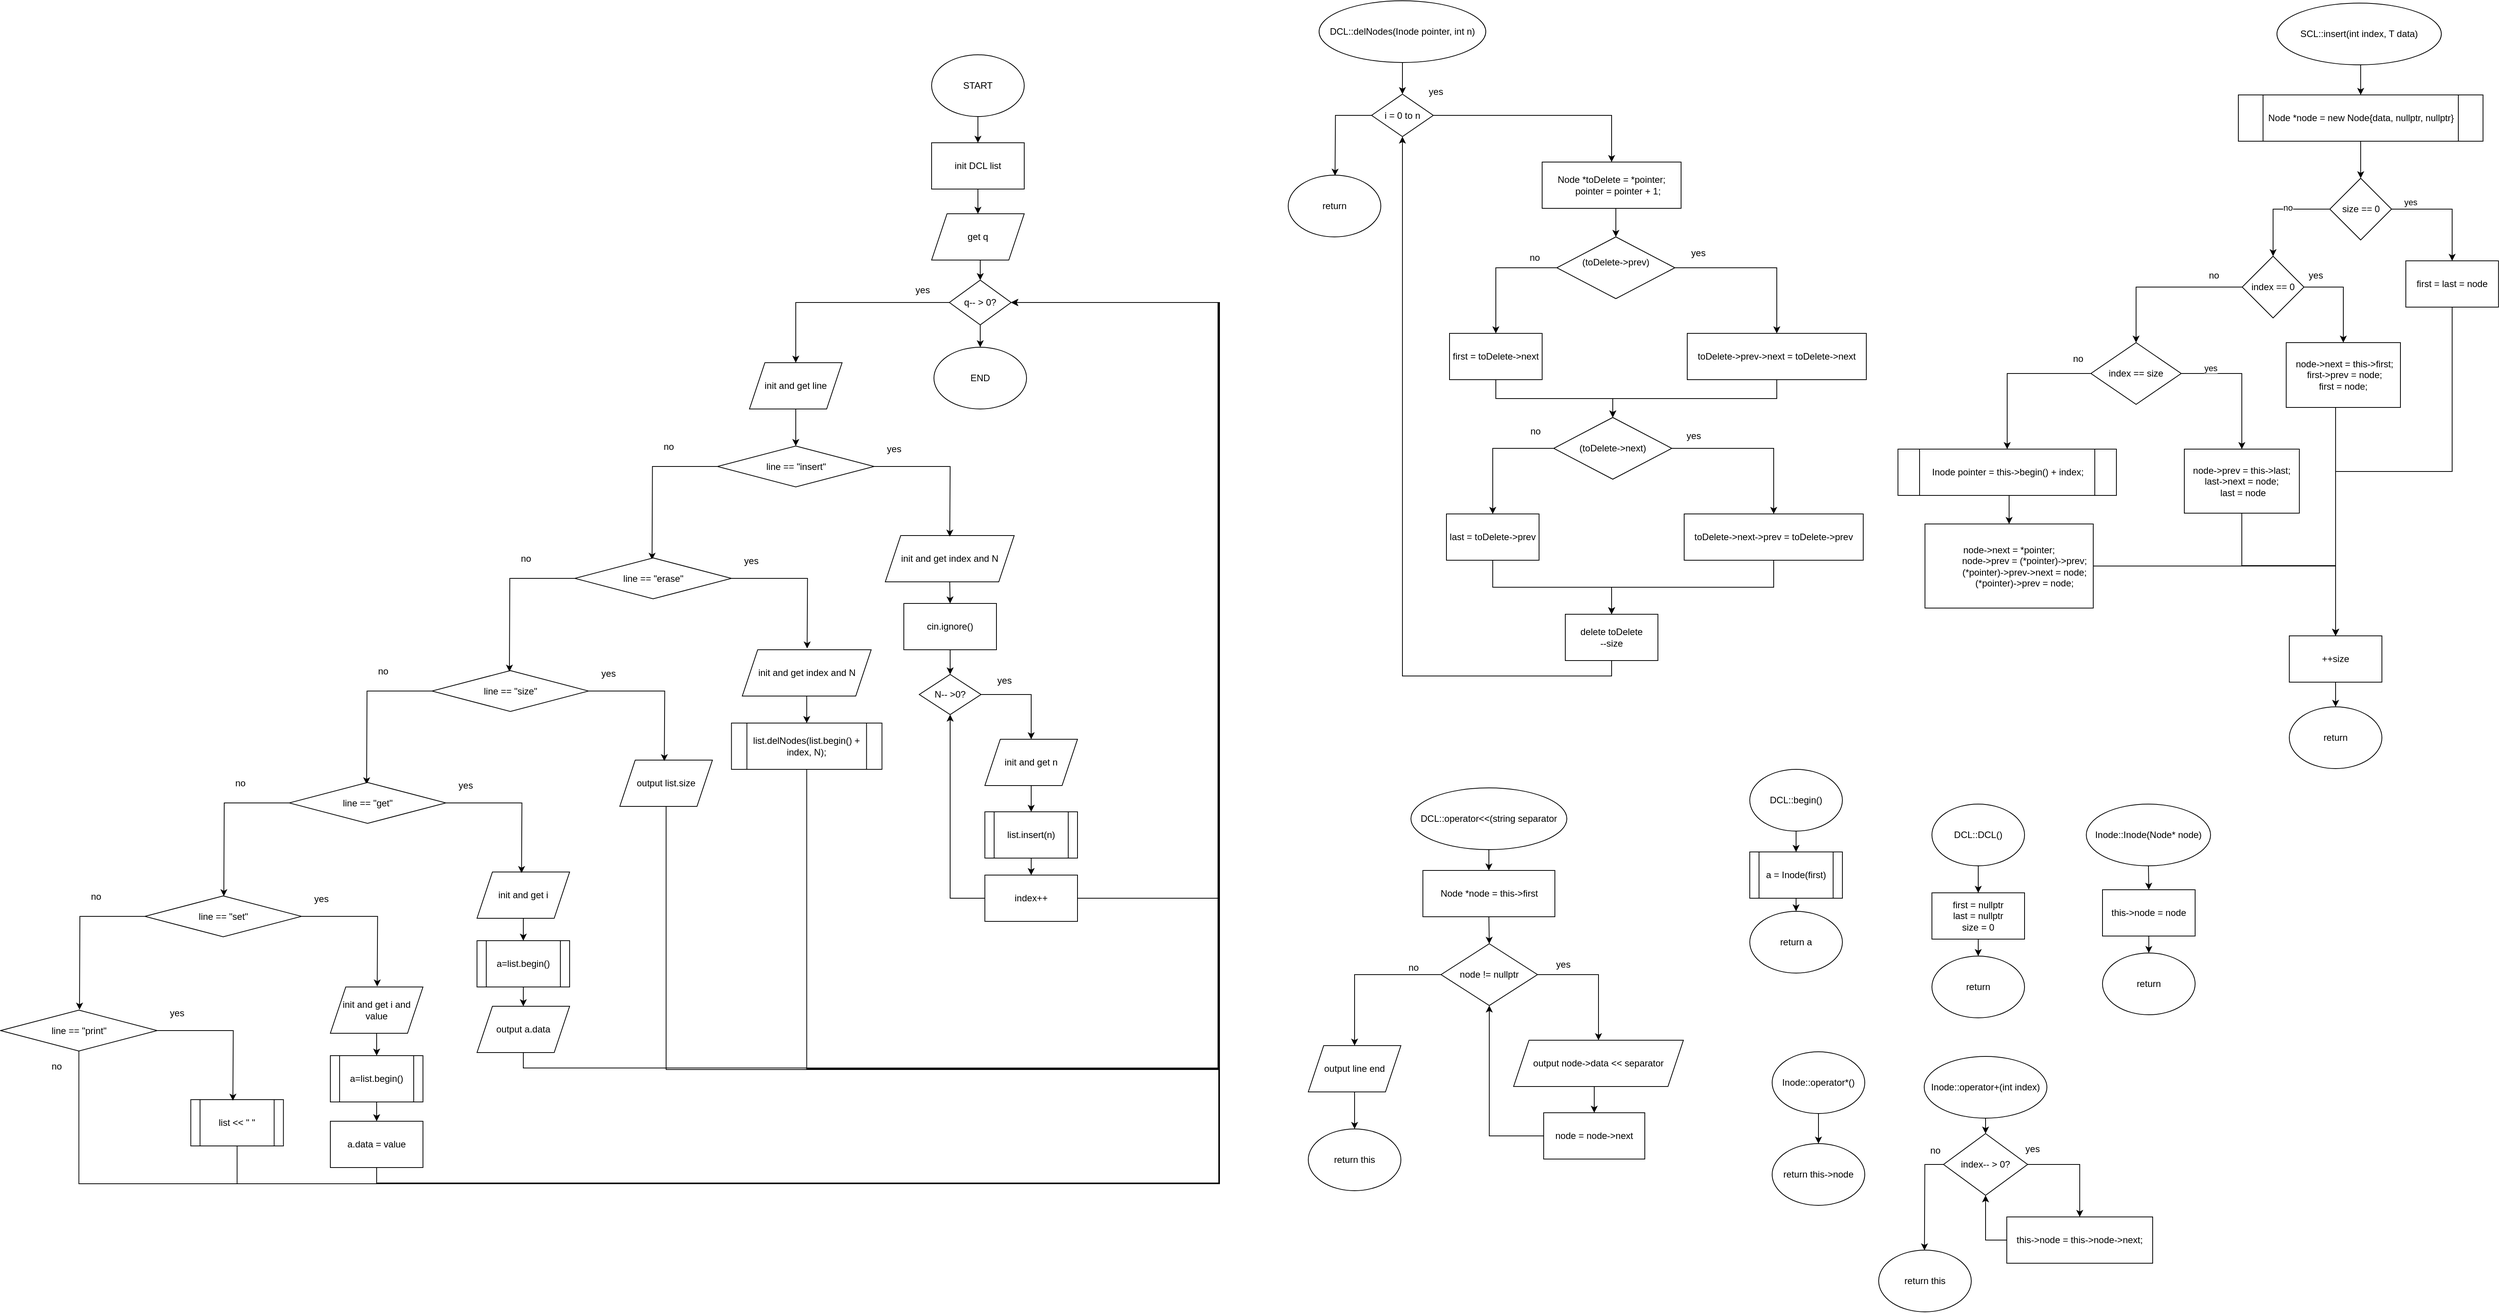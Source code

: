 <mxfile version="24.8.4">
  <diagram name="Сторінка-1" id="OFb5LJ95MV4oqH9fy76H">
    <mxGraphModel dx="5263" dy="2537" grid="0" gridSize="10" guides="1" tooltips="1" connect="1" arrows="1" fold="1" page="0" pageScale="1" pageWidth="827" pageHeight="1169" math="0" shadow="0">
      <root>
        <mxCell id="0" />
        <mxCell id="1" parent="0" />
        <mxCell id="EwB9a3tiwE-nJWPInOgN-85" style="edgeStyle=orthogonalEdgeStyle;rounded=0;orthogonalLoop=1;jettySize=auto;html=1;exitX=0.5;exitY=1;exitDx=0;exitDy=0;entryX=0.5;entryY=0;entryDx=0;entryDy=0;" edge="1" parent="1" source="EwB9a3tiwE-nJWPInOgN-1" target="EwB9a3tiwE-nJWPInOgN-3">
          <mxGeometry relative="1" as="geometry" />
        </mxCell>
        <mxCell id="EwB9a3tiwE-nJWPInOgN-1" value="START" style="ellipse;whiteSpace=wrap;html=1;" vertex="1" parent="1">
          <mxGeometry x="521" y="73" width="120" height="80" as="geometry" />
        </mxCell>
        <mxCell id="EwB9a3tiwE-nJWPInOgN-84" style="edgeStyle=orthogonalEdgeStyle;rounded=0;orthogonalLoop=1;jettySize=auto;html=1;exitX=0.5;exitY=1;exitDx=0;exitDy=0;entryX=0.5;entryY=0;entryDx=0;entryDy=0;" edge="1" parent="1" source="EwB9a3tiwE-nJWPInOgN-3" target="EwB9a3tiwE-nJWPInOgN-4">
          <mxGeometry relative="1" as="geometry" />
        </mxCell>
        <mxCell id="EwB9a3tiwE-nJWPInOgN-3" value="init DCL list" style="rounded=0;whiteSpace=wrap;html=1;" vertex="1" parent="1">
          <mxGeometry x="521" y="187" width="120" height="60" as="geometry" />
        </mxCell>
        <mxCell id="EwB9a3tiwE-nJWPInOgN-81" style="edgeStyle=orthogonalEdgeStyle;rounded=0;orthogonalLoop=1;jettySize=auto;html=1;exitX=0.5;exitY=1;exitDx=0;exitDy=0;entryX=0.5;entryY=0;entryDx=0;entryDy=0;" edge="1" parent="1" source="EwB9a3tiwE-nJWPInOgN-4" target="EwB9a3tiwE-nJWPInOgN-5">
          <mxGeometry relative="1" as="geometry" />
        </mxCell>
        <mxCell id="EwB9a3tiwE-nJWPInOgN-4" value="get q" style="shape=parallelogram;perimeter=parallelogramPerimeter;whiteSpace=wrap;html=1;fixedSize=1;" vertex="1" parent="1">
          <mxGeometry x="521" y="279" width="120" height="60" as="geometry" />
        </mxCell>
        <mxCell id="EwB9a3tiwE-nJWPInOgN-41" style="edgeStyle=orthogonalEdgeStyle;rounded=0;orthogonalLoop=1;jettySize=auto;html=1;exitX=0;exitY=0.5;exitDx=0;exitDy=0;entryX=0.5;entryY=0;entryDx=0;entryDy=0;" edge="1" parent="1" source="EwB9a3tiwE-nJWPInOgN-5" target="EwB9a3tiwE-nJWPInOgN-40">
          <mxGeometry relative="1" as="geometry" />
        </mxCell>
        <mxCell id="EwB9a3tiwE-nJWPInOgN-83" style="edgeStyle=orthogonalEdgeStyle;rounded=0;orthogonalLoop=1;jettySize=auto;html=1;exitX=0.5;exitY=1;exitDx=0;exitDy=0;entryX=0.5;entryY=0;entryDx=0;entryDy=0;" edge="1" parent="1" source="EwB9a3tiwE-nJWPInOgN-5" target="EwB9a3tiwE-nJWPInOgN-82">
          <mxGeometry relative="1" as="geometry" />
        </mxCell>
        <mxCell id="EwB9a3tiwE-nJWPInOgN-5" value="q-- &amp;gt; 0?" style="rhombus;whiteSpace=wrap;html=1;" vertex="1" parent="1">
          <mxGeometry x="544" y="365" width="80" height="58" as="geometry" />
        </mxCell>
        <mxCell id="EwB9a3tiwE-nJWPInOgN-34" style="edgeStyle=orthogonalEdgeStyle;rounded=0;orthogonalLoop=1;jettySize=auto;html=1;exitX=0.5;exitY=1;exitDx=0;exitDy=0;entryX=0.5;entryY=0;entryDx=0;entryDy=0;" edge="1" parent="1" source="EwB9a3tiwE-nJWPInOgN-8" target="EwB9a3tiwE-nJWPInOgN-9">
          <mxGeometry relative="1" as="geometry" />
        </mxCell>
        <mxCell id="EwB9a3tiwE-nJWPInOgN-8" value="init and get index and N" style="shape=parallelogram;perimeter=parallelogramPerimeter;whiteSpace=wrap;html=1;fixedSize=1;" vertex="1" parent="1">
          <mxGeometry x="461" y="696" width="167" height="60" as="geometry" />
        </mxCell>
        <mxCell id="EwB9a3tiwE-nJWPInOgN-35" style="edgeStyle=orthogonalEdgeStyle;rounded=0;orthogonalLoop=1;jettySize=auto;html=1;exitX=0.5;exitY=1;exitDx=0;exitDy=0;entryX=0.5;entryY=0;entryDx=0;entryDy=0;" edge="1" parent="1" source="EwB9a3tiwE-nJWPInOgN-9" target="EwB9a3tiwE-nJWPInOgN-10">
          <mxGeometry relative="1" as="geometry" />
        </mxCell>
        <mxCell id="EwB9a3tiwE-nJWPInOgN-9" value="cin.ignore()" style="rounded=0;whiteSpace=wrap;html=1;" vertex="1" parent="1">
          <mxGeometry x="485" y="784" width="120" height="60" as="geometry" />
        </mxCell>
        <mxCell id="EwB9a3tiwE-nJWPInOgN-36" style="edgeStyle=orthogonalEdgeStyle;rounded=0;orthogonalLoop=1;jettySize=auto;html=1;exitX=1;exitY=0.5;exitDx=0;exitDy=0;entryX=0.5;entryY=0;entryDx=0;entryDy=0;" edge="1" parent="1" source="EwB9a3tiwE-nJWPInOgN-10" target="EwB9a3tiwE-nJWPInOgN-11">
          <mxGeometry relative="1" as="geometry" />
        </mxCell>
        <mxCell id="EwB9a3tiwE-nJWPInOgN-10" value="N-- &amp;gt;0?" style="rhombus;whiteSpace=wrap;html=1;" vertex="1" parent="1">
          <mxGeometry x="505" y="876" width="80" height="52" as="geometry" />
        </mxCell>
        <mxCell id="EwB9a3tiwE-nJWPInOgN-32" style="edgeStyle=orthogonalEdgeStyle;rounded=0;orthogonalLoop=1;jettySize=auto;html=1;exitX=0.5;exitY=1;exitDx=0;exitDy=0;entryX=0.5;entryY=0;entryDx=0;entryDy=0;" edge="1" parent="1" source="EwB9a3tiwE-nJWPInOgN-11" target="EwB9a3tiwE-nJWPInOgN-12">
          <mxGeometry relative="1" as="geometry" />
        </mxCell>
        <mxCell id="EwB9a3tiwE-nJWPInOgN-11" value="init and get n" style="shape=parallelogram;perimeter=parallelogramPerimeter;whiteSpace=wrap;html=1;fixedSize=1;" vertex="1" parent="1">
          <mxGeometry x="590" y="960" width="120" height="60" as="geometry" />
        </mxCell>
        <mxCell id="EwB9a3tiwE-nJWPInOgN-31" style="edgeStyle=orthogonalEdgeStyle;rounded=0;orthogonalLoop=1;jettySize=auto;html=1;exitX=0.5;exitY=1;exitDx=0;exitDy=0;entryX=0.5;entryY=0;entryDx=0;entryDy=0;" edge="1" parent="1" source="EwB9a3tiwE-nJWPInOgN-12" target="EwB9a3tiwE-nJWPInOgN-13">
          <mxGeometry relative="1" as="geometry" />
        </mxCell>
        <mxCell id="EwB9a3tiwE-nJWPInOgN-12" value="list.insert(n)" style="shape=process;whiteSpace=wrap;html=1;backgroundOutline=1;" vertex="1" parent="1">
          <mxGeometry x="590" y="1054" width="120" height="60" as="geometry" />
        </mxCell>
        <mxCell id="EwB9a3tiwE-nJWPInOgN-38" style="edgeStyle=orthogonalEdgeStyle;rounded=0;orthogonalLoop=1;jettySize=auto;html=1;exitX=0;exitY=0.5;exitDx=0;exitDy=0;entryX=0.5;entryY=1;entryDx=0;entryDy=0;" edge="1" parent="1" source="EwB9a3tiwE-nJWPInOgN-13" target="EwB9a3tiwE-nJWPInOgN-10">
          <mxGeometry relative="1" as="geometry" />
        </mxCell>
        <mxCell id="EwB9a3tiwE-nJWPInOgN-74" style="edgeStyle=orthogonalEdgeStyle;rounded=0;orthogonalLoop=1;jettySize=auto;html=1;exitX=1;exitY=0.5;exitDx=0;exitDy=0;entryX=1;entryY=0.5;entryDx=0;entryDy=0;" edge="1" parent="1" source="EwB9a3tiwE-nJWPInOgN-13" target="EwB9a3tiwE-nJWPInOgN-5">
          <mxGeometry relative="1" as="geometry">
            <Array as="points">
              <mxPoint x="892" y="1166" />
              <mxPoint x="892" y="394" />
            </Array>
          </mxGeometry>
        </mxCell>
        <mxCell id="EwB9a3tiwE-nJWPInOgN-13" value="index++" style="rounded=0;whiteSpace=wrap;html=1;" vertex="1" parent="1">
          <mxGeometry x="590" y="1136" width="120" height="60" as="geometry" />
        </mxCell>
        <mxCell id="EwB9a3tiwE-nJWPInOgN-33" style="edgeStyle=orthogonalEdgeStyle;rounded=0;orthogonalLoop=1;jettySize=auto;html=1;exitX=0.5;exitY=1;exitDx=0;exitDy=0;entryX=0.5;entryY=0;entryDx=0;entryDy=0;" edge="1" parent="1" source="EwB9a3tiwE-nJWPInOgN-14" target="EwB9a3tiwE-nJWPInOgN-15">
          <mxGeometry relative="1" as="geometry" />
        </mxCell>
        <mxCell id="EwB9a3tiwE-nJWPInOgN-14" value="init and get index and N" style="shape=parallelogram;perimeter=parallelogramPerimeter;whiteSpace=wrap;html=1;fixedSize=1;" vertex="1" parent="1">
          <mxGeometry x="275.69" y="844" width="167" height="60" as="geometry" />
        </mxCell>
        <mxCell id="EwB9a3tiwE-nJWPInOgN-75" style="edgeStyle=orthogonalEdgeStyle;rounded=0;orthogonalLoop=1;jettySize=auto;html=1;exitX=0.5;exitY=1;exitDx=0;exitDy=0;entryX=1;entryY=0.5;entryDx=0;entryDy=0;" edge="1" parent="1" source="EwB9a3tiwE-nJWPInOgN-15" target="EwB9a3tiwE-nJWPInOgN-5">
          <mxGeometry relative="1" as="geometry">
            <Array as="points">
              <mxPoint x="359" y="1387" />
              <mxPoint x="892" y="1387" />
              <mxPoint x="892" y="394" />
            </Array>
          </mxGeometry>
        </mxCell>
        <mxCell id="EwB9a3tiwE-nJWPInOgN-15" value="list.delNodes(list.begin() + index, N);" style="shape=process;whiteSpace=wrap;html=1;backgroundOutline=1;" vertex="1" parent="1">
          <mxGeometry x="261.69" y="939" width="195" height="60" as="geometry" />
        </mxCell>
        <mxCell id="EwB9a3tiwE-nJWPInOgN-76" style="edgeStyle=orthogonalEdgeStyle;rounded=0;orthogonalLoop=1;jettySize=auto;html=1;exitX=0.5;exitY=1;exitDx=0;exitDy=0;entryX=1;entryY=0.5;entryDx=0;entryDy=0;" edge="1" parent="1" source="EwB9a3tiwE-nJWPInOgN-16" target="EwB9a3tiwE-nJWPInOgN-5">
          <mxGeometry relative="1" as="geometry">
            <Array as="points">
              <mxPoint x="177" y="1388" />
              <mxPoint x="893" y="1388" />
              <mxPoint x="893" y="394" />
            </Array>
          </mxGeometry>
        </mxCell>
        <mxCell id="EwB9a3tiwE-nJWPInOgN-16" value="output list.size" style="shape=parallelogram;perimeter=parallelogramPerimeter;whiteSpace=wrap;html=1;fixedSize=1;" vertex="1" parent="1">
          <mxGeometry x="117" y="987" width="120" height="60" as="geometry" />
        </mxCell>
        <mxCell id="EwB9a3tiwE-nJWPInOgN-29" style="edgeStyle=orthogonalEdgeStyle;rounded=0;orthogonalLoop=1;jettySize=auto;html=1;exitX=0.5;exitY=1;exitDx=0;exitDy=0;entryX=0.5;entryY=0;entryDx=0;entryDy=0;" edge="1" parent="1" source="EwB9a3tiwE-nJWPInOgN-19" target="EwB9a3tiwE-nJWPInOgN-21">
          <mxGeometry relative="1" as="geometry" />
        </mxCell>
        <mxCell id="EwB9a3tiwE-nJWPInOgN-19" value="init and get i" style="shape=parallelogram;perimeter=parallelogramPerimeter;whiteSpace=wrap;html=1;fixedSize=1;" vertex="1" parent="1">
          <mxGeometry x="-68" y="1132" width="120" height="60" as="geometry" />
        </mxCell>
        <mxCell id="EwB9a3tiwE-nJWPInOgN-30" style="edgeStyle=orthogonalEdgeStyle;rounded=0;orthogonalLoop=1;jettySize=auto;html=1;exitX=0.5;exitY=1;exitDx=0;exitDy=0;entryX=0.5;entryY=0;entryDx=0;entryDy=0;" edge="1" parent="1" source="EwB9a3tiwE-nJWPInOgN-21" target="EwB9a3tiwE-nJWPInOgN-22">
          <mxGeometry relative="1" as="geometry" />
        </mxCell>
        <mxCell id="EwB9a3tiwE-nJWPInOgN-21" value="a=list.begin()" style="shape=process;whiteSpace=wrap;html=1;backgroundOutline=1;" vertex="1" parent="1">
          <mxGeometry x="-68" y="1221" width="120" height="60" as="geometry" />
        </mxCell>
        <mxCell id="EwB9a3tiwE-nJWPInOgN-77" style="edgeStyle=orthogonalEdgeStyle;rounded=0;orthogonalLoop=1;jettySize=auto;html=1;exitX=0.5;exitY=1;exitDx=0;exitDy=0;entryX=1;entryY=0.5;entryDx=0;entryDy=0;" edge="1" parent="1" source="EwB9a3tiwE-nJWPInOgN-22" target="EwB9a3tiwE-nJWPInOgN-5">
          <mxGeometry relative="1" as="geometry">
            <Array as="points">
              <mxPoint x="-8" y="1386" />
              <mxPoint x="894" y="1386" />
              <mxPoint x="894" y="394" />
            </Array>
          </mxGeometry>
        </mxCell>
        <mxCell id="EwB9a3tiwE-nJWPInOgN-22" value="output a.data" style="shape=parallelogram;perimeter=parallelogramPerimeter;whiteSpace=wrap;html=1;fixedSize=1;" vertex="1" parent="1">
          <mxGeometry x="-68" y="1306" width="120" height="60" as="geometry" />
        </mxCell>
        <mxCell id="EwB9a3tiwE-nJWPInOgN-27" style="edgeStyle=orthogonalEdgeStyle;rounded=0;orthogonalLoop=1;jettySize=auto;html=1;exitX=0.5;exitY=1;exitDx=0;exitDy=0;entryX=0.5;entryY=0;entryDx=0;entryDy=0;" edge="1" parent="1" source="EwB9a3tiwE-nJWPInOgN-23" target="EwB9a3tiwE-nJWPInOgN-24">
          <mxGeometry relative="1" as="geometry" />
        </mxCell>
        <mxCell id="EwB9a3tiwE-nJWPInOgN-23" value="init and get i and value" style="shape=parallelogram;perimeter=parallelogramPerimeter;whiteSpace=wrap;html=1;fixedSize=1;" vertex="1" parent="1">
          <mxGeometry x="-258" y="1281" width="120" height="60" as="geometry" />
        </mxCell>
        <mxCell id="EwB9a3tiwE-nJWPInOgN-28" style="edgeStyle=orthogonalEdgeStyle;rounded=0;orthogonalLoop=1;jettySize=auto;html=1;exitX=0.5;exitY=1;exitDx=0;exitDy=0;entryX=0.5;entryY=0;entryDx=0;entryDy=0;" edge="1" parent="1" source="EwB9a3tiwE-nJWPInOgN-24" target="EwB9a3tiwE-nJWPInOgN-25">
          <mxGeometry relative="1" as="geometry" />
        </mxCell>
        <mxCell id="EwB9a3tiwE-nJWPInOgN-24" value="a=list.begin()" style="shape=process;whiteSpace=wrap;html=1;backgroundOutline=1;" vertex="1" parent="1">
          <mxGeometry x="-258" y="1370" width="120" height="60" as="geometry" />
        </mxCell>
        <mxCell id="EwB9a3tiwE-nJWPInOgN-78" style="edgeStyle=orthogonalEdgeStyle;rounded=0;orthogonalLoop=1;jettySize=auto;html=1;exitX=0.5;exitY=1;exitDx=0;exitDy=0;entryX=1;entryY=0.5;entryDx=0;entryDy=0;" edge="1" parent="1" source="EwB9a3tiwE-nJWPInOgN-25" target="EwB9a3tiwE-nJWPInOgN-5">
          <mxGeometry relative="1" as="geometry">
            <Array as="points">
              <mxPoint x="-198" y="1535" />
              <mxPoint x="894" y="1535" />
              <mxPoint x="894" y="394" />
            </Array>
          </mxGeometry>
        </mxCell>
        <mxCell id="EwB9a3tiwE-nJWPInOgN-25" value="a.data = value" style="rounded=0;whiteSpace=wrap;html=1;" vertex="1" parent="1">
          <mxGeometry x="-258" y="1455" width="120" height="60" as="geometry" />
        </mxCell>
        <mxCell id="EwB9a3tiwE-nJWPInOgN-79" style="edgeStyle=orthogonalEdgeStyle;rounded=0;orthogonalLoop=1;jettySize=auto;html=1;exitX=0.5;exitY=1;exitDx=0;exitDy=0;entryX=1;entryY=0.5;entryDx=0;entryDy=0;" edge="1" parent="1" source="EwB9a3tiwE-nJWPInOgN-26" target="EwB9a3tiwE-nJWPInOgN-5">
          <mxGeometry relative="1" as="geometry">
            <Array as="points">
              <mxPoint x="-379" y="1536" />
              <mxPoint x="894" y="1536" />
              <mxPoint x="894" y="394" />
            </Array>
          </mxGeometry>
        </mxCell>
        <mxCell id="EwB9a3tiwE-nJWPInOgN-26" value="list &amp;lt;&amp;lt; &quot; &quot;" style="shape=process;whiteSpace=wrap;html=1;backgroundOutline=1;" vertex="1" parent="1">
          <mxGeometry x="-438.81" y="1427" width="120" height="60" as="geometry" />
        </mxCell>
        <mxCell id="EwB9a3tiwE-nJWPInOgN-37" value="yes" style="text;html=1;align=center;verticalAlign=middle;resizable=0;points=[];autosize=1;strokeColor=none;fillColor=none;" vertex="1" parent="1">
          <mxGeometry x="596" y="871" width="37" height="26" as="geometry" />
        </mxCell>
        <mxCell id="EwB9a3tiwE-nJWPInOgN-43" style="edgeStyle=orthogonalEdgeStyle;rounded=0;orthogonalLoop=1;jettySize=auto;html=1;" edge="1" parent="1" source="EwB9a3tiwE-nJWPInOgN-39">
          <mxGeometry relative="1" as="geometry">
            <mxPoint x="544.524" y="697.381" as="targetPoint" />
          </mxGeometry>
        </mxCell>
        <mxCell id="EwB9a3tiwE-nJWPInOgN-45" style="edgeStyle=orthogonalEdgeStyle;rounded=0;orthogonalLoop=1;jettySize=auto;html=1;" edge="1" parent="1" source="EwB9a3tiwE-nJWPInOgN-39">
          <mxGeometry relative="1" as="geometry">
            <mxPoint x="158.81" y="727.381" as="targetPoint" />
          </mxGeometry>
        </mxCell>
        <mxCell id="EwB9a3tiwE-nJWPInOgN-39" value="line == &quot;insert&quot;" style="rhombus;whiteSpace=wrap;html=1;" vertex="1" parent="1">
          <mxGeometry x="243.5" y="580" width="203" height="53" as="geometry" />
        </mxCell>
        <mxCell id="EwB9a3tiwE-nJWPInOgN-80" style="edgeStyle=orthogonalEdgeStyle;rounded=0;orthogonalLoop=1;jettySize=auto;html=1;exitX=0.5;exitY=1;exitDx=0;exitDy=0;entryX=0.5;entryY=0;entryDx=0;entryDy=0;" edge="1" parent="1" source="EwB9a3tiwE-nJWPInOgN-40" target="EwB9a3tiwE-nJWPInOgN-39">
          <mxGeometry relative="1" as="geometry" />
        </mxCell>
        <mxCell id="EwB9a3tiwE-nJWPInOgN-40" value="init and get line" style="shape=parallelogram;perimeter=parallelogramPerimeter;whiteSpace=wrap;html=1;fixedSize=1;" vertex="1" parent="1">
          <mxGeometry x="285" y="472" width="120" height="60" as="geometry" />
        </mxCell>
        <mxCell id="EwB9a3tiwE-nJWPInOgN-42" value="yes" style="text;html=1;align=center;verticalAlign=middle;resizable=0;points=[];autosize=1;strokeColor=none;fillColor=none;" vertex="1" parent="1">
          <mxGeometry x="490" y="365" width="37" height="26" as="geometry" />
        </mxCell>
        <mxCell id="EwB9a3tiwE-nJWPInOgN-44" value="yes" style="text;html=1;align=center;verticalAlign=middle;resizable=0;points=[];autosize=1;strokeColor=none;fillColor=none;" vertex="1" parent="1">
          <mxGeometry x="453" y="571" width="37" height="26" as="geometry" />
        </mxCell>
        <mxCell id="EwB9a3tiwE-nJWPInOgN-46" value="no" style="text;html=1;align=center;verticalAlign=middle;resizable=0;points=[];autosize=1;strokeColor=none;fillColor=none;" vertex="1" parent="1">
          <mxGeometry x="164" y="568" width="31" height="26" as="geometry" />
        </mxCell>
        <mxCell id="EwB9a3tiwE-nJWPInOgN-47" style="edgeStyle=orthogonalEdgeStyle;rounded=0;orthogonalLoop=1;jettySize=auto;html=1;" edge="1" parent="1" source="EwB9a3tiwE-nJWPInOgN-49">
          <mxGeometry relative="1" as="geometry">
            <mxPoint x="359.714" y="842.381" as="targetPoint" />
          </mxGeometry>
        </mxCell>
        <mxCell id="EwB9a3tiwE-nJWPInOgN-48" style="edgeStyle=orthogonalEdgeStyle;rounded=0;orthogonalLoop=1;jettySize=auto;html=1;" edge="1" parent="1" source="EwB9a3tiwE-nJWPInOgN-49">
          <mxGeometry relative="1" as="geometry">
            <mxPoint x="-26.0" y="872.381" as="targetPoint" />
          </mxGeometry>
        </mxCell>
        <mxCell id="EwB9a3tiwE-nJWPInOgN-49" value="line == &quot;erase&quot;" style="rhombus;whiteSpace=wrap;html=1;" vertex="1" parent="1">
          <mxGeometry x="58.69" y="725" width="203" height="53" as="geometry" />
        </mxCell>
        <mxCell id="EwB9a3tiwE-nJWPInOgN-50" value="yes" style="text;html=1;align=center;verticalAlign=middle;resizable=0;points=[];autosize=1;strokeColor=none;fillColor=none;" vertex="1" parent="1">
          <mxGeometry x="268.19" y="716" width="37" height="26" as="geometry" />
        </mxCell>
        <mxCell id="EwB9a3tiwE-nJWPInOgN-51" value="no" style="text;html=1;align=center;verticalAlign=middle;resizable=0;points=[];autosize=1;strokeColor=none;fillColor=none;" vertex="1" parent="1">
          <mxGeometry x="-20.81" y="713" width="31" height="26" as="geometry" />
        </mxCell>
        <mxCell id="EwB9a3tiwE-nJWPInOgN-52" style="edgeStyle=orthogonalEdgeStyle;rounded=0;orthogonalLoop=1;jettySize=auto;html=1;" edge="1" parent="1" source="EwB9a3tiwE-nJWPInOgN-54">
          <mxGeometry relative="1" as="geometry">
            <mxPoint x="174.714" y="988.381" as="targetPoint" />
          </mxGeometry>
        </mxCell>
        <mxCell id="EwB9a3tiwE-nJWPInOgN-53" style="edgeStyle=orthogonalEdgeStyle;rounded=0;orthogonalLoop=1;jettySize=auto;html=1;" edge="1" parent="1" source="EwB9a3tiwE-nJWPInOgN-54">
          <mxGeometry relative="1" as="geometry">
            <mxPoint x="-211.0" y="1018.381" as="targetPoint" />
          </mxGeometry>
        </mxCell>
        <mxCell id="EwB9a3tiwE-nJWPInOgN-54" value="line == &quot;size&quot;" style="rhombus;whiteSpace=wrap;html=1;" vertex="1" parent="1">
          <mxGeometry x="-126.31" y="871" width="203" height="53" as="geometry" />
        </mxCell>
        <mxCell id="EwB9a3tiwE-nJWPInOgN-55" value="yes" style="text;html=1;align=center;verticalAlign=middle;resizable=0;points=[];autosize=1;strokeColor=none;fillColor=none;" vertex="1" parent="1">
          <mxGeometry x="83.19" y="862" width="37" height="26" as="geometry" />
        </mxCell>
        <mxCell id="EwB9a3tiwE-nJWPInOgN-56" value="no" style="text;html=1;align=center;verticalAlign=middle;resizable=0;points=[];autosize=1;strokeColor=none;fillColor=none;" vertex="1" parent="1">
          <mxGeometry x="-205.81" y="859" width="31" height="26" as="geometry" />
        </mxCell>
        <mxCell id="EwB9a3tiwE-nJWPInOgN-57" style="edgeStyle=orthogonalEdgeStyle;rounded=0;orthogonalLoop=1;jettySize=auto;html=1;" edge="1" parent="1" source="EwB9a3tiwE-nJWPInOgN-59">
          <mxGeometry relative="1" as="geometry">
            <mxPoint x="-10.286" y="1133.381" as="targetPoint" />
          </mxGeometry>
        </mxCell>
        <mxCell id="EwB9a3tiwE-nJWPInOgN-58" style="edgeStyle=orthogonalEdgeStyle;rounded=0;orthogonalLoop=1;jettySize=auto;html=1;" edge="1" parent="1" source="EwB9a3tiwE-nJWPInOgN-59">
          <mxGeometry relative="1" as="geometry">
            <mxPoint x="-396.0" y="1163.381" as="targetPoint" />
          </mxGeometry>
        </mxCell>
        <mxCell id="EwB9a3tiwE-nJWPInOgN-59" value="line == &quot;get&quot;" style="rhombus;whiteSpace=wrap;html=1;" vertex="1" parent="1">
          <mxGeometry x="-311.31" y="1016" width="203" height="53" as="geometry" />
        </mxCell>
        <mxCell id="EwB9a3tiwE-nJWPInOgN-60" value="yes" style="text;html=1;align=center;verticalAlign=middle;resizable=0;points=[];autosize=1;strokeColor=none;fillColor=none;" vertex="1" parent="1">
          <mxGeometry x="-101.81" y="1007" width="37" height="26" as="geometry" />
        </mxCell>
        <mxCell id="EwB9a3tiwE-nJWPInOgN-61" value="no" style="text;html=1;align=center;verticalAlign=middle;resizable=0;points=[];autosize=1;strokeColor=none;fillColor=none;" vertex="1" parent="1">
          <mxGeometry x="-390.81" y="1004" width="31" height="26" as="geometry" />
        </mxCell>
        <mxCell id="EwB9a3tiwE-nJWPInOgN-62" style="edgeStyle=orthogonalEdgeStyle;rounded=0;orthogonalLoop=1;jettySize=auto;html=1;" edge="1" parent="1" source="EwB9a3tiwE-nJWPInOgN-64">
          <mxGeometry relative="1" as="geometry">
            <mxPoint x="-197.286" y="1280.381" as="targetPoint" />
          </mxGeometry>
        </mxCell>
        <mxCell id="EwB9a3tiwE-nJWPInOgN-63" style="edgeStyle=orthogonalEdgeStyle;rounded=0;orthogonalLoop=1;jettySize=auto;html=1;" edge="1" parent="1" source="EwB9a3tiwE-nJWPInOgN-64">
          <mxGeometry relative="1" as="geometry">
            <mxPoint x="-583.0" y="1310.381" as="targetPoint" />
          </mxGeometry>
        </mxCell>
        <mxCell id="EwB9a3tiwE-nJWPInOgN-64" value="line == &quot;set&quot;" style="rhombus;whiteSpace=wrap;html=1;" vertex="1" parent="1">
          <mxGeometry x="-498.31" y="1163" width="203" height="53" as="geometry" />
        </mxCell>
        <mxCell id="EwB9a3tiwE-nJWPInOgN-65" value="yes" style="text;html=1;align=center;verticalAlign=middle;resizable=0;points=[];autosize=1;strokeColor=none;fillColor=none;" vertex="1" parent="1">
          <mxGeometry x="-288.81" y="1154" width="37" height="26" as="geometry" />
        </mxCell>
        <mxCell id="EwB9a3tiwE-nJWPInOgN-66" value="no" style="text;html=1;align=center;verticalAlign=middle;resizable=0;points=[];autosize=1;strokeColor=none;fillColor=none;" vertex="1" parent="1">
          <mxGeometry x="-577.81" y="1151" width="31" height="26" as="geometry" />
        </mxCell>
        <mxCell id="EwB9a3tiwE-nJWPInOgN-67" style="edgeStyle=orthogonalEdgeStyle;rounded=0;orthogonalLoop=1;jettySize=auto;html=1;" edge="1" parent="1" source="EwB9a3tiwE-nJWPInOgN-69">
          <mxGeometry relative="1" as="geometry">
            <mxPoint x="-384.286" y="1428.381" as="targetPoint" />
          </mxGeometry>
        </mxCell>
        <mxCell id="EwB9a3tiwE-nJWPInOgN-68" style="edgeStyle=orthogonalEdgeStyle;rounded=0;orthogonalLoop=1;jettySize=auto;html=1;entryX=1;entryY=0.5;entryDx=0;entryDy=0;" edge="1" parent="1" source="EwB9a3tiwE-nJWPInOgN-69" target="EwB9a3tiwE-nJWPInOgN-5">
          <mxGeometry relative="1" as="geometry">
            <mxPoint x="-770.0" y="1458.381" as="targetPoint" />
            <Array as="points">
              <mxPoint x="-584" y="1536" />
              <mxPoint x="893" y="1536" />
              <mxPoint x="893" y="394" />
            </Array>
          </mxGeometry>
        </mxCell>
        <mxCell id="EwB9a3tiwE-nJWPInOgN-69" value="line == &quot;print&quot;" style="rhombus;whiteSpace=wrap;html=1;" vertex="1" parent="1">
          <mxGeometry x="-685.31" y="1311" width="203" height="53" as="geometry" />
        </mxCell>
        <mxCell id="EwB9a3tiwE-nJWPInOgN-70" value="yes" style="text;html=1;align=center;verticalAlign=middle;resizable=0;points=[];autosize=1;strokeColor=none;fillColor=none;" vertex="1" parent="1">
          <mxGeometry x="-475.81" y="1302" width="37" height="26" as="geometry" />
        </mxCell>
        <mxCell id="EwB9a3tiwE-nJWPInOgN-71" value="no" style="text;html=1;align=center;verticalAlign=middle;resizable=0;points=[];autosize=1;strokeColor=none;fillColor=none;" vertex="1" parent="1">
          <mxGeometry x="-629" y="1371" width="31" height="26" as="geometry" />
        </mxCell>
        <mxCell id="EwB9a3tiwE-nJWPInOgN-82" value="END" style="ellipse;whiteSpace=wrap;html=1;" vertex="1" parent="1">
          <mxGeometry x="524" y="452" width="120" height="80" as="geometry" />
        </mxCell>
        <mxCell id="EwB9a3tiwE-nJWPInOgN-117" style="edgeStyle=orthogonalEdgeStyle;rounded=0;orthogonalLoop=1;jettySize=auto;html=1;exitX=0.5;exitY=1;exitDx=0;exitDy=0;entryX=0.5;entryY=0;entryDx=0;entryDy=0;" edge="1" parent="1" source="EwB9a3tiwE-nJWPInOgN-87" target="EwB9a3tiwE-nJWPInOgN-88">
          <mxGeometry relative="1" as="geometry" />
        </mxCell>
        <mxCell id="EwB9a3tiwE-nJWPInOgN-87" value="DCL::delNodes(Inode pointer, int n)" style="ellipse;whiteSpace=wrap;html=1;" vertex="1" parent="1">
          <mxGeometry x="1023" y="3" width="216" height="80" as="geometry" />
        </mxCell>
        <mxCell id="EwB9a3tiwE-nJWPInOgN-97" style="edgeStyle=orthogonalEdgeStyle;rounded=0;orthogonalLoop=1;jettySize=auto;html=1;exitX=1;exitY=0.5;exitDx=0;exitDy=0;entryX=0.5;entryY=0;entryDx=0;entryDy=0;" edge="1" parent="1" source="EwB9a3tiwE-nJWPInOgN-88" target="EwB9a3tiwE-nJWPInOgN-89">
          <mxGeometry relative="1" as="geometry" />
        </mxCell>
        <mxCell id="EwB9a3tiwE-nJWPInOgN-115" style="edgeStyle=orthogonalEdgeStyle;rounded=0;orthogonalLoop=1;jettySize=auto;html=1;exitX=0;exitY=0.5;exitDx=0;exitDy=0;" edge="1" parent="1" source="EwB9a3tiwE-nJWPInOgN-88">
          <mxGeometry relative="1" as="geometry">
            <mxPoint x="1043.667" y="229.667" as="targetPoint" />
          </mxGeometry>
        </mxCell>
        <mxCell id="EwB9a3tiwE-nJWPInOgN-88" value="i = 0 to n" style="rhombus;whiteSpace=wrap;html=1;" vertex="1" parent="1">
          <mxGeometry x="1091" y="124" width="80" height="55" as="geometry" />
        </mxCell>
        <mxCell id="EwB9a3tiwE-nJWPInOgN-99" style="edgeStyle=orthogonalEdgeStyle;rounded=0;orthogonalLoop=1;jettySize=auto;html=1;exitX=0.5;exitY=1;exitDx=0;exitDy=0;entryX=0.5;entryY=0;entryDx=0;entryDy=0;" edge="1" parent="1" source="EwB9a3tiwE-nJWPInOgN-89" target="EwB9a3tiwE-nJWPInOgN-90">
          <mxGeometry relative="1" as="geometry" />
        </mxCell>
        <mxCell id="EwB9a3tiwE-nJWPInOgN-89" value="&lt;br&gt;&lt;span style=&quot;color: rgb(0, 0, 0); font-family: Helvetica; font-size: 12px; font-style: normal; font-variant-ligatures: normal; font-variant-caps: normal; font-weight: 400; letter-spacing: normal; orphans: 2; text-align: center; text-indent: 0px; text-transform: none; widows: 2; word-spacing: 0px; -webkit-text-stroke-width: 0px; white-space: normal; background-color: rgb(255, 255, 255); text-decoration-thickness: initial; text-decoration-style: initial; text-decoration-color: initial; display: inline !important; float: none;&quot;&gt;Node *toDelete = *pointer;&lt;/span&gt;&lt;br style=&quot;forced-color-adjust: none; color: rgb(0, 0, 0); font-family: Helvetica; font-size: 12px; font-style: normal; font-variant-ligatures: normal; font-variant-caps: normal; font-weight: 400; letter-spacing: normal; orphans: 2; text-align: center; text-indent: 0px; text-transform: none; widows: 2; word-spacing: 0px; -webkit-text-stroke-width: 0px; white-space: normal; background-color: rgb(255, 255, 255); text-decoration-thickness: initial; text-decoration-style: initial; text-decoration-color: initial;&quot;&gt;&lt;span style=&quot;color: rgb(0, 0, 0); font-family: Helvetica; font-size: 12px; font-style: normal; font-variant-ligatures: normal; font-variant-caps: normal; font-weight: 400; letter-spacing: normal; orphans: 2; text-align: center; text-indent: 0px; text-transform: none; widows: 2; word-spacing: 0px; -webkit-text-stroke-width: 0px; white-space: normal; background-color: rgb(255, 255, 255); text-decoration-thickness: initial; text-decoration-style: initial; text-decoration-color: initial; display: inline !important; float: none;&quot;&gt;&amp;nbsp; &amp;nbsp; &amp;nbsp;pointer = pointer + 1;&lt;/span&gt;&lt;div&gt;&lt;br/&gt;&lt;/div&gt;" style="rounded=0;whiteSpace=wrap;html=1;" vertex="1" parent="1">
          <mxGeometry x="1312" y="212" width="180" height="60" as="geometry" />
        </mxCell>
        <mxCell id="EwB9a3tiwE-nJWPInOgN-100" style="edgeStyle=orthogonalEdgeStyle;rounded=0;orthogonalLoop=1;jettySize=auto;html=1;exitX=1;exitY=0.5;exitDx=0;exitDy=0;entryX=0.5;entryY=0;entryDx=0;entryDy=0;" edge="1" parent="1" source="EwB9a3tiwE-nJWPInOgN-90" target="EwB9a3tiwE-nJWPInOgN-91">
          <mxGeometry relative="1" as="geometry" />
        </mxCell>
        <mxCell id="EwB9a3tiwE-nJWPInOgN-105" style="edgeStyle=orthogonalEdgeStyle;rounded=0;orthogonalLoop=1;jettySize=auto;html=1;exitX=0;exitY=0.5;exitDx=0;exitDy=0;entryX=0.5;entryY=0;entryDx=0;entryDy=0;" edge="1" parent="1" source="EwB9a3tiwE-nJWPInOgN-90" target="EwB9a3tiwE-nJWPInOgN-92">
          <mxGeometry relative="1" as="geometry" />
        </mxCell>
        <mxCell id="EwB9a3tiwE-nJWPInOgN-90" value="&#xa;&lt;span style=&quot;color: rgb(0, 0, 0); font-family: Helvetica; font-size: 12px; font-style: normal; font-variant-ligatures: normal; font-variant-caps: normal; font-weight: 400; letter-spacing: normal; orphans: 2; text-align: center; text-indent: 0px; text-transform: none; widows: 2; word-spacing: 0px; -webkit-text-stroke-width: 0px; white-space: normal; background-color: rgb(255, 255, 255); text-decoration-thickness: initial; text-decoration-style: initial; text-decoration-color: initial; display: inline !important; float: none;&quot;&gt;(toDelete-&amp;gt;prev)&lt;/span&gt;&#xa;&#xa;" style="rhombus;whiteSpace=wrap;html=1;" vertex="1" parent="1">
          <mxGeometry x="1331" y="309" width="153" height="80" as="geometry" />
        </mxCell>
        <mxCell id="EwB9a3tiwE-nJWPInOgN-102" style="edgeStyle=orthogonalEdgeStyle;rounded=0;orthogonalLoop=1;jettySize=auto;html=1;exitX=0.5;exitY=1;exitDx=0;exitDy=0;entryX=0.5;entryY=0;entryDx=0;entryDy=0;" edge="1" parent="1" source="EwB9a3tiwE-nJWPInOgN-91" target="EwB9a3tiwE-nJWPInOgN-93">
          <mxGeometry relative="1" as="geometry" />
        </mxCell>
        <mxCell id="EwB9a3tiwE-nJWPInOgN-91" value="toDelete-&amp;gt;prev-&amp;gt;next = toDelete-&amp;gt;next" style="rounded=0;whiteSpace=wrap;html=1;" vertex="1" parent="1">
          <mxGeometry x="1500" y="434" width="232" height="60" as="geometry" />
        </mxCell>
        <mxCell id="EwB9a3tiwE-nJWPInOgN-103" style="edgeStyle=orthogonalEdgeStyle;rounded=0;orthogonalLoop=1;jettySize=auto;html=1;exitX=0.5;exitY=1;exitDx=0;exitDy=0;" edge="1" parent="1" source="EwB9a3tiwE-nJWPInOgN-92" target="EwB9a3tiwE-nJWPInOgN-93">
          <mxGeometry relative="1" as="geometry" />
        </mxCell>
        <mxCell id="EwB9a3tiwE-nJWPInOgN-92" value="first = toDelete-&amp;gt;next" style="rounded=0;whiteSpace=wrap;html=1;" vertex="1" parent="1">
          <mxGeometry x="1192" y="434" width="120" height="60" as="geometry" />
        </mxCell>
        <mxCell id="EwB9a3tiwE-nJWPInOgN-108" style="edgeStyle=orthogonalEdgeStyle;rounded=0;orthogonalLoop=1;jettySize=auto;html=1;exitX=1;exitY=0.5;exitDx=0;exitDy=0;" edge="1" parent="1" source="EwB9a3tiwE-nJWPInOgN-93" target="EwB9a3tiwE-nJWPInOgN-94">
          <mxGeometry relative="1" as="geometry" />
        </mxCell>
        <mxCell id="EwB9a3tiwE-nJWPInOgN-110" style="edgeStyle=orthogonalEdgeStyle;rounded=0;orthogonalLoop=1;jettySize=auto;html=1;exitX=0;exitY=0.5;exitDx=0;exitDy=0;entryX=0.5;entryY=0;entryDx=0;entryDy=0;" edge="1" parent="1" source="EwB9a3tiwE-nJWPInOgN-93" target="EwB9a3tiwE-nJWPInOgN-95">
          <mxGeometry relative="1" as="geometry" />
        </mxCell>
        <mxCell id="EwB9a3tiwE-nJWPInOgN-93" value="&lt;br&gt;&lt;span style=&quot;color: rgb(0, 0, 0); font-family: Helvetica; font-size: 12px; font-style: normal; font-variant-ligatures: normal; font-variant-caps: normal; font-weight: 400; letter-spacing: normal; orphans: 2; text-align: center; text-indent: 0px; text-transform: none; widows: 2; word-spacing: 0px; -webkit-text-stroke-width: 0px; white-space: normal; background-color: rgb(255, 255, 255); text-decoration-thickness: initial; text-decoration-style: initial; text-decoration-color: initial; display: inline !important; float: none;&quot;&gt;(toDelete-&amp;gt;next)&lt;/span&gt;&lt;div&gt;&lt;br/&gt;&lt;/div&gt;" style="rhombus;whiteSpace=wrap;html=1;" vertex="1" parent="1">
          <mxGeometry x="1327" y="543" width="153" height="80" as="geometry" />
        </mxCell>
        <mxCell id="EwB9a3tiwE-nJWPInOgN-112" style="edgeStyle=orthogonalEdgeStyle;rounded=0;orthogonalLoop=1;jettySize=auto;html=1;exitX=0.5;exitY=1;exitDx=0;exitDy=0;" edge="1" parent="1" source="EwB9a3tiwE-nJWPInOgN-94" target="EwB9a3tiwE-nJWPInOgN-96">
          <mxGeometry relative="1" as="geometry" />
        </mxCell>
        <mxCell id="EwB9a3tiwE-nJWPInOgN-94" value="toDelete-&amp;gt;next-&amp;gt;prev = toDelete-&amp;gt;prev" style="rounded=0;whiteSpace=wrap;html=1;" vertex="1" parent="1">
          <mxGeometry x="1496" y="668" width="232" height="60" as="geometry" />
        </mxCell>
        <mxCell id="EwB9a3tiwE-nJWPInOgN-113" style="edgeStyle=orthogonalEdgeStyle;rounded=0;orthogonalLoop=1;jettySize=auto;html=1;exitX=0.5;exitY=1;exitDx=0;exitDy=0;" edge="1" parent="1" source="EwB9a3tiwE-nJWPInOgN-95" target="EwB9a3tiwE-nJWPInOgN-96">
          <mxGeometry relative="1" as="geometry" />
        </mxCell>
        <mxCell id="EwB9a3tiwE-nJWPInOgN-95" value="last = toDelete-&amp;gt;prev" style="rounded=0;whiteSpace=wrap;html=1;" vertex="1" parent="1">
          <mxGeometry x="1188" y="668" width="120" height="60" as="geometry" />
        </mxCell>
        <mxCell id="EwB9a3tiwE-nJWPInOgN-114" style="edgeStyle=orthogonalEdgeStyle;rounded=0;orthogonalLoop=1;jettySize=auto;html=1;exitX=0.5;exitY=1;exitDx=0;exitDy=0;entryX=0.5;entryY=1;entryDx=0;entryDy=0;" edge="1" parent="1" source="EwB9a3tiwE-nJWPInOgN-96" target="EwB9a3tiwE-nJWPInOgN-88">
          <mxGeometry relative="1" as="geometry" />
        </mxCell>
        <mxCell id="EwB9a3tiwE-nJWPInOgN-96" value="delete toDelete&lt;div&gt;--size&lt;/div&gt;" style="rounded=0;whiteSpace=wrap;html=1;" vertex="1" parent="1">
          <mxGeometry x="1342" y="798" width="120" height="60" as="geometry" />
        </mxCell>
        <mxCell id="EwB9a3tiwE-nJWPInOgN-98" value="yes" style="text;html=1;align=center;verticalAlign=middle;resizable=0;points=[];autosize=1;strokeColor=none;fillColor=none;" vertex="1" parent="1">
          <mxGeometry x="1155" y="108" width="37" height="26" as="geometry" />
        </mxCell>
        <mxCell id="EwB9a3tiwE-nJWPInOgN-101" value="yes" style="text;html=1;align=center;verticalAlign=middle;resizable=0;points=[];autosize=1;strokeColor=none;fillColor=none;" vertex="1" parent="1">
          <mxGeometry x="1495" y="317" width="37" height="26" as="geometry" />
        </mxCell>
        <mxCell id="EwB9a3tiwE-nJWPInOgN-106" value="no" style="text;html=1;align=center;verticalAlign=middle;resizable=0;points=[];autosize=1;strokeColor=none;fillColor=none;" vertex="1" parent="1">
          <mxGeometry x="1286" y="323" width="31" height="26" as="geometry" />
        </mxCell>
        <mxCell id="EwB9a3tiwE-nJWPInOgN-109" value="yes" style="text;html=1;align=center;verticalAlign=middle;resizable=0;points=[];autosize=1;strokeColor=none;fillColor=none;" vertex="1" parent="1">
          <mxGeometry x="1489" y="554" width="37" height="26" as="geometry" />
        </mxCell>
        <mxCell id="EwB9a3tiwE-nJWPInOgN-111" value="no" style="text;html=1;align=center;verticalAlign=middle;resizable=0;points=[];autosize=1;strokeColor=none;fillColor=none;" vertex="1" parent="1">
          <mxGeometry x="1287" y="548" width="31" height="26" as="geometry" />
        </mxCell>
        <mxCell id="EwB9a3tiwE-nJWPInOgN-116" value="return" style="ellipse;whiteSpace=wrap;html=1;" vertex="1" parent="1">
          <mxGeometry x="983" y="229" width="120" height="80" as="geometry" />
        </mxCell>
        <mxCell id="EwB9a3tiwE-nJWPInOgN-129" style="edgeStyle=orthogonalEdgeStyle;rounded=0;orthogonalLoop=1;jettySize=auto;html=1;exitX=0.5;exitY=1;exitDx=0;exitDy=0;entryX=0.5;entryY=0;entryDx=0;entryDy=0;" edge="1" parent="1" source="EwB9a3tiwE-nJWPInOgN-119" target="EwB9a3tiwE-nJWPInOgN-120">
          <mxGeometry relative="1" as="geometry" />
        </mxCell>
        <mxCell id="EwB9a3tiwE-nJWPInOgN-119" value="SCL::insert(int index, T data)" style="ellipse;whiteSpace=wrap;html=1;" vertex="1" parent="1">
          <mxGeometry x="2264" y="6" width="213" height="80" as="geometry" />
        </mxCell>
        <mxCell id="EwB9a3tiwE-nJWPInOgN-132" style="edgeStyle=orthogonalEdgeStyle;rounded=0;orthogonalLoop=1;jettySize=auto;html=1;exitX=0.5;exitY=1;exitDx=0;exitDy=0;entryX=0.5;entryY=0;entryDx=0;entryDy=0;" edge="1" parent="1" source="EwB9a3tiwE-nJWPInOgN-120" target="EwB9a3tiwE-nJWPInOgN-121">
          <mxGeometry relative="1" as="geometry" />
        </mxCell>
        <mxCell id="EwB9a3tiwE-nJWPInOgN-120" value="Node *node = new Node{data, nullptr, nullptr}" style="shape=process;whiteSpace=wrap;html=1;backgroundOutline=1;" vertex="1" parent="1">
          <mxGeometry x="2214" y="125" width="317" height="60" as="geometry" />
        </mxCell>
        <mxCell id="EwB9a3tiwE-nJWPInOgN-133" style="edgeStyle=orthogonalEdgeStyle;rounded=0;orthogonalLoop=1;jettySize=auto;html=1;exitX=1;exitY=0.5;exitDx=0;exitDy=0;entryX=0.5;entryY=0;entryDx=0;entryDy=0;" edge="1" parent="1" source="EwB9a3tiwE-nJWPInOgN-121" target="EwB9a3tiwE-nJWPInOgN-122">
          <mxGeometry relative="1" as="geometry" />
        </mxCell>
        <mxCell id="EwB9a3tiwE-nJWPInOgN-134" value="yes" style="edgeLabel;html=1;align=center;verticalAlign=middle;resizable=0;points=[];" vertex="1" connectable="0" parent="EwB9a3tiwE-nJWPInOgN-133">
          <mxGeometry x="-0.662" y="9" relative="1" as="geometry">
            <mxPoint as="offset" />
          </mxGeometry>
        </mxCell>
        <mxCell id="EwB9a3tiwE-nJWPInOgN-135" style="edgeStyle=orthogonalEdgeStyle;rounded=0;orthogonalLoop=1;jettySize=auto;html=1;exitX=0;exitY=0.5;exitDx=0;exitDy=0;entryX=0.5;entryY=0;entryDx=0;entryDy=0;" edge="1" parent="1" source="EwB9a3tiwE-nJWPInOgN-121" target="EwB9a3tiwE-nJWPInOgN-123">
          <mxGeometry relative="1" as="geometry" />
        </mxCell>
        <mxCell id="EwB9a3tiwE-nJWPInOgN-136" value="no" style="edgeLabel;html=1;align=center;verticalAlign=middle;resizable=0;points=[];" vertex="1" connectable="0" parent="EwB9a3tiwE-nJWPInOgN-135">
          <mxGeometry x="-0.19" y="-2" relative="1" as="geometry">
            <mxPoint as="offset" />
          </mxGeometry>
        </mxCell>
        <mxCell id="EwB9a3tiwE-nJWPInOgN-121" value="size == 0" style="rhombus;whiteSpace=wrap;html=1;" vertex="1" parent="1">
          <mxGeometry x="2332.5" y="233" width="80" height="80" as="geometry" />
        </mxCell>
        <mxCell id="EwB9a3tiwE-nJWPInOgN-150" style="edgeStyle=orthogonalEdgeStyle;rounded=0;orthogonalLoop=1;jettySize=auto;html=1;exitX=0.5;exitY=1;exitDx=0;exitDy=0;" edge="1" parent="1" source="EwB9a3tiwE-nJWPInOgN-122" target="EwB9a3tiwE-nJWPInOgN-130">
          <mxGeometry relative="1" as="geometry" />
        </mxCell>
        <mxCell id="EwB9a3tiwE-nJWPInOgN-122" value="first = last = node" style="rounded=0;whiteSpace=wrap;html=1;" vertex="1" parent="1">
          <mxGeometry x="2431" y="340" width="120" height="60" as="geometry" />
        </mxCell>
        <mxCell id="EwB9a3tiwE-nJWPInOgN-137" style="edgeStyle=orthogonalEdgeStyle;rounded=0;orthogonalLoop=1;jettySize=auto;html=1;exitX=1;exitY=0.5;exitDx=0;exitDy=0;entryX=0.5;entryY=0;entryDx=0;entryDy=0;" edge="1" parent="1" source="EwB9a3tiwE-nJWPInOgN-123" target="EwB9a3tiwE-nJWPInOgN-124">
          <mxGeometry relative="1" as="geometry" />
        </mxCell>
        <mxCell id="EwB9a3tiwE-nJWPInOgN-139" style="edgeStyle=orthogonalEdgeStyle;rounded=0;orthogonalLoop=1;jettySize=auto;html=1;exitX=0;exitY=0.5;exitDx=0;exitDy=0;entryX=0.5;entryY=0;entryDx=0;entryDy=0;" edge="1" parent="1" source="EwB9a3tiwE-nJWPInOgN-123" target="EwB9a3tiwE-nJWPInOgN-125">
          <mxGeometry relative="1" as="geometry" />
        </mxCell>
        <mxCell id="EwB9a3tiwE-nJWPInOgN-123" value="index == 0" style="rhombus;whiteSpace=wrap;html=1;" vertex="1" parent="1">
          <mxGeometry x="2219" y="334" width="80" height="80" as="geometry" />
        </mxCell>
        <mxCell id="EwB9a3tiwE-nJWPInOgN-149" style="edgeStyle=orthogonalEdgeStyle;rounded=0;orthogonalLoop=1;jettySize=auto;html=1;exitX=0.5;exitY=1;exitDx=0;exitDy=0;" edge="1" parent="1" source="EwB9a3tiwE-nJWPInOgN-124" target="EwB9a3tiwE-nJWPInOgN-130">
          <mxGeometry relative="1" as="geometry">
            <Array as="points">
              <mxPoint x="2340" y="530" />
            </Array>
          </mxGeometry>
        </mxCell>
        <mxCell id="EwB9a3tiwE-nJWPInOgN-124" value="&amp;nbsp;node-&amp;gt;next = this-&amp;gt;first;&lt;br&gt;&amp;nbsp;first-&amp;gt;prev = node;&lt;br&gt;first = node;" style="rounded=0;whiteSpace=wrap;html=1;" vertex="1" parent="1">
          <mxGeometry x="2276" y="446" width="148" height="84" as="geometry" />
        </mxCell>
        <mxCell id="EwB9a3tiwE-nJWPInOgN-141" style="edgeStyle=orthogonalEdgeStyle;rounded=0;orthogonalLoop=1;jettySize=auto;html=1;exitX=1;exitY=0.5;exitDx=0;exitDy=0;entryX=0.5;entryY=0;entryDx=0;entryDy=0;" edge="1" parent="1" source="EwB9a3tiwE-nJWPInOgN-125" target="EwB9a3tiwE-nJWPInOgN-126">
          <mxGeometry relative="1" as="geometry" />
        </mxCell>
        <mxCell id="EwB9a3tiwE-nJWPInOgN-142" value="yes" style="edgeLabel;html=1;align=center;verticalAlign=middle;resizable=0;points=[];" vertex="1" connectable="0" parent="EwB9a3tiwE-nJWPInOgN-141">
          <mxGeometry x="-0.569" y="7" relative="1" as="geometry">
            <mxPoint as="offset" />
          </mxGeometry>
        </mxCell>
        <mxCell id="EwB9a3tiwE-nJWPInOgN-143" style="edgeStyle=orthogonalEdgeStyle;rounded=0;orthogonalLoop=1;jettySize=auto;html=1;exitX=0;exitY=0.5;exitDx=0;exitDy=0;entryX=0.5;entryY=0;entryDx=0;entryDy=0;" edge="1" parent="1" source="EwB9a3tiwE-nJWPInOgN-125" target="EwB9a3tiwE-nJWPInOgN-127">
          <mxGeometry relative="1" as="geometry" />
        </mxCell>
        <mxCell id="EwB9a3tiwE-nJWPInOgN-125" value="index == size" style="rhombus;whiteSpace=wrap;html=1;" vertex="1" parent="1">
          <mxGeometry x="2023" y="446" width="117" height="80" as="geometry" />
        </mxCell>
        <mxCell id="EwB9a3tiwE-nJWPInOgN-148" style="edgeStyle=orthogonalEdgeStyle;rounded=0;orthogonalLoop=1;jettySize=auto;html=1;exitX=0.5;exitY=1;exitDx=0;exitDy=0;entryX=0.5;entryY=0;entryDx=0;entryDy=0;" edge="1" parent="1" source="EwB9a3tiwE-nJWPInOgN-126" target="EwB9a3tiwE-nJWPInOgN-130">
          <mxGeometry relative="1" as="geometry">
            <Array as="points">
              <mxPoint x="2219" y="735" />
              <mxPoint x="2340" y="735" />
            </Array>
          </mxGeometry>
        </mxCell>
        <mxCell id="EwB9a3tiwE-nJWPInOgN-126" value="node-&amp;gt;prev = this-&amp;gt;last;&lt;div&gt;last-&amp;gt;next = node;&lt;/div&gt;&lt;div&gt;&amp;nbsp;last = node&lt;/div&gt;" style="rounded=0;whiteSpace=wrap;html=1;" vertex="1" parent="1">
          <mxGeometry x="2144" y="584" width="149" height="83" as="geometry" />
        </mxCell>
        <mxCell id="EwB9a3tiwE-nJWPInOgN-145" style="edgeStyle=orthogonalEdgeStyle;rounded=0;orthogonalLoop=1;jettySize=auto;html=1;exitX=0.5;exitY=1;exitDx=0;exitDy=0;entryX=0.5;entryY=0;entryDx=0;entryDy=0;" edge="1" parent="1" source="EwB9a3tiwE-nJWPInOgN-127" target="EwB9a3tiwE-nJWPInOgN-128">
          <mxGeometry relative="1" as="geometry" />
        </mxCell>
        <mxCell id="EwB9a3tiwE-nJWPInOgN-127" value="Inode pointer = this-&amp;gt;begin() + index;" style="shape=process;whiteSpace=wrap;html=1;backgroundOutline=1;" vertex="1" parent="1">
          <mxGeometry x="1773" y="584" width="283" height="60" as="geometry" />
        </mxCell>
        <mxCell id="EwB9a3tiwE-nJWPInOgN-146" style="edgeStyle=orthogonalEdgeStyle;rounded=0;orthogonalLoop=1;jettySize=auto;html=1;exitX=1;exitY=0.5;exitDx=0;exitDy=0;entryX=0.5;entryY=0;entryDx=0;entryDy=0;" edge="1" parent="1" source="EwB9a3tiwE-nJWPInOgN-128" target="EwB9a3tiwE-nJWPInOgN-130">
          <mxGeometry relative="1" as="geometry" />
        </mxCell>
        <mxCell id="EwB9a3tiwE-nJWPInOgN-128" value="node-&amp;gt;next = *pointer;&lt;br&gt;&amp;nbsp; &amp;nbsp; &amp;nbsp; &amp;nbsp; &amp;nbsp; &amp;nbsp; node-&amp;gt;prev = (*pointer)-&amp;gt;prev;&lt;br&gt;&amp;nbsp; &amp;nbsp; &amp;nbsp; &amp;nbsp; &amp;nbsp; &amp;nbsp; (*pointer)-&amp;gt;prev-&amp;gt;next = node;&lt;br&gt;&amp;nbsp; &amp;nbsp; &amp;nbsp; &amp;nbsp; &amp;nbsp; &amp;nbsp; (*pointer)-&amp;gt;prev = node;" style="rounded=0;whiteSpace=wrap;html=1;" vertex="1" parent="1">
          <mxGeometry x="1808" y="681" width="218" height="109" as="geometry" />
        </mxCell>
        <mxCell id="EwB9a3tiwE-nJWPInOgN-151" style="edgeStyle=orthogonalEdgeStyle;rounded=0;orthogonalLoop=1;jettySize=auto;html=1;exitX=0.5;exitY=1;exitDx=0;exitDy=0;entryX=0.5;entryY=0;entryDx=0;entryDy=0;" edge="1" parent="1" source="EwB9a3tiwE-nJWPInOgN-130" target="EwB9a3tiwE-nJWPInOgN-131">
          <mxGeometry relative="1" as="geometry" />
        </mxCell>
        <mxCell id="EwB9a3tiwE-nJWPInOgN-130" value="++size" style="rounded=0;whiteSpace=wrap;html=1;" vertex="1" parent="1">
          <mxGeometry x="2280" y="826" width="120" height="60" as="geometry" />
        </mxCell>
        <mxCell id="EwB9a3tiwE-nJWPInOgN-131" value="return" style="ellipse;whiteSpace=wrap;html=1;" vertex="1" parent="1">
          <mxGeometry x="2280" y="918" width="120" height="80" as="geometry" />
        </mxCell>
        <mxCell id="EwB9a3tiwE-nJWPInOgN-138" value="yes" style="text;html=1;align=center;verticalAlign=middle;resizable=0;points=[];autosize=1;strokeColor=none;fillColor=none;" vertex="1" parent="1">
          <mxGeometry x="2295" y="346" width="37" height="26" as="geometry" />
        </mxCell>
        <mxCell id="EwB9a3tiwE-nJWPInOgN-140" value="no" style="text;html=1;align=center;verticalAlign=middle;resizable=0;points=[];autosize=1;strokeColor=none;fillColor=none;" vertex="1" parent="1">
          <mxGeometry x="2166" y="346" width="31" height="26" as="geometry" />
        </mxCell>
        <mxCell id="EwB9a3tiwE-nJWPInOgN-144" value="no" style="text;html=1;align=center;verticalAlign=middle;resizable=0;points=[];autosize=1;strokeColor=none;fillColor=none;" vertex="1" parent="1">
          <mxGeometry x="1990" y="454" width="31" height="26" as="geometry" />
        </mxCell>
        <mxCell id="EwB9a3tiwE-nJWPInOgN-160" style="edgeStyle=orthogonalEdgeStyle;rounded=0;orthogonalLoop=1;jettySize=auto;html=1;exitX=0.5;exitY=1;exitDx=0;exitDy=0;entryX=0.5;entryY=0;entryDx=0;entryDy=0;" edge="1" parent="1" source="EwB9a3tiwE-nJWPInOgN-152" target="EwB9a3tiwE-nJWPInOgN-154">
          <mxGeometry relative="1" as="geometry" />
        </mxCell>
        <mxCell id="EwB9a3tiwE-nJWPInOgN-152" value="DCL::operator&amp;lt;&amp;lt;(string separator" style="ellipse;whiteSpace=wrap;html=1;" vertex="1" parent="1">
          <mxGeometry x="1142" y="1023" width="202" height="80" as="geometry" />
        </mxCell>
        <mxCell id="EwB9a3tiwE-nJWPInOgN-161" style="edgeStyle=orthogonalEdgeStyle;rounded=0;orthogonalLoop=1;jettySize=auto;html=1;exitX=0.5;exitY=1;exitDx=0;exitDy=0;entryX=0.5;entryY=0;entryDx=0;entryDy=0;" edge="1" parent="1" source="EwB9a3tiwE-nJWPInOgN-154" target="EwB9a3tiwE-nJWPInOgN-155">
          <mxGeometry relative="1" as="geometry" />
        </mxCell>
        <mxCell id="EwB9a3tiwE-nJWPInOgN-154" value="Node *node = this-&amp;gt;first" style="rounded=0;whiteSpace=wrap;html=1;" vertex="1" parent="1">
          <mxGeometry x="1157.5" y="1130" width="171" height="60" as="geometry" />
        </mxCell>
        <mxCell id="EwB9a3tiwE-nJWPInOgN-164" style="edgeStyle=orthogonalEdgeStyle;rounded=0;orthogonalLoop=1;jettySize=auto;html=1;exitX=0;exitY=0.5;exitDx=0;exitDy=0;entryX=0.5;entryY=0;entryDx=0;entryDy=0;" edge="1" parent="1" source="EwB9a3tiwE-nJWPInOgN-155" target="EwB9a3tiwE-nJWPInOgN-158">
          <mxGeometry relative="1" as="geometry" />
        </mxCell>
        <mxCell id="EwB9a3tiwE-nJWPInOgN-155" value="node != nullptr" style="rhombus;whiteSpace=wrap;html=1;" vertex="1" parent="1">
          <mxGeometry x="1181" y="1225" width="125" height="80" as="geometry" />
        </mxCell>
        <mxCell id="EwB9a3tiwE-nJWPInOgN-167" style="edgeStyle=orthogonalEdgeStyle;rounded=0;orthogonalLoop=1;jettySize=auto;html=1;exitX=0.5;exitY=1;exitDx=0;exitDy=0;entryX=0.5;entryY=0;entryDx=0;entryDy=0;" edge="1" parent="1" source="EwB9a3tiwE-nJWPInOgN-156" target="EwB9a3tiwE-nJWPInOgN-157">
          <mxGeometry relative="1" as="geometry" />
        </mxCell>
        <mxCell id="EwB9a3tiwE-nJWPInOgN-156" value="output node-&amp;gt;data &amp;lt;&amp;lt; separator" style="shape=parallelogram;perimeter=parallelogramPerimeter;whiteSpace=wrap;html=1;fixedSize=1;" vertex="1" parent="1">
          <mxGeometry x="1275" y="1350" width="220" height="60" as="geometry" />
        </mxCell>
        <mxCell id="EwB9a3tiwE-nJWPInOgN-168" style="edgeStyle=orthogonalEdgeStyle;rounded=0;orthogonalLoop=1;jettySize=auto;html=1;exitX=0;exitY=0.5;exitDx=0;exitDy=0;entryX=0.5;entryY=1;entryDx=0;entryDy=0;" edge="1" parent="1" source="EwB9a3tiwE-nJWPInOgN-157" target="EwB9a3tiwE-nJWPInOgN-155">
          <mxGeometry relative="1" as="geometry" />
        </mxCell>
        <mxCell id="EwB9a3tiwE-nJWPInOgN-157" value="node = node-&amp;gt;next" style="rounded=0;whiteSpace=wrap;html=1;" vertex="1" parent="1">
          <mxGeometry x="1314" y="1444" width="131" height="60" as="geometry" />
        </mxCell>
        <mxCell id="EwB9a3tiwE-nJWPInOgN-166" style="edgeStyle=orthogonalEdgeStyle;rounded=0;orthogonalLoop=1;jettySize=auto;html=1;exitX=0.5;exitY=1;exitDx=0;exitDy=0;entryX=0.5;entryY=0;entryDx=0;entryDy=0;" edge="1" parent="1" source="EwB9a3tiwE-nJWPInOgN-158" target="EwB9a3tiwE-nJWPInOgN-159">
          <mxGeometry relative="1" as="geometry" />
        </mxCell>
        <mxCell id="EwB9a3tiwE-nJWPInOgN-158" value="output line end" style="shape=parallelogram;perimeter=parallelogramPerimeter;whiteSpace=wrap;html=1;fixedSize=1;" vertex="1" parent="1">
          <mxGeometry x="1009" y="1357" width="120" height="60" as="geometry" />
        </mxCell>
        <mxCell id="EwB9a3tiwE-nJWPInOgN-159" value="return this" style="ellipse;whiteSpace=wrap;html=1;" vertex="1" parent="1">
          <mxGeometry x="1009" y="1465" width="120" height="80" as="geometry" />
        </mxCell>
        <mxCell id="EwB9a3tiwE-nJWPInOgN-162" style="edgeStyle=orthogonalEdgeStyle;rounded=0;orthogonalLoop=1;jettySize=auto;html=1;exitX=1;exitY=0.5;exitDx=0;exitDy=0;entryX=0.5;entryY=0;entryDx=0;entryDy=0;" edge="1" parent="1" source="EwB9a3tiwE-nJWPInOgN-155" target="EwB9a3tiwE-nJWPInOgN-156">
          <mxGeometry relative="1" as="geometry" />
        </mxCell>
        <mxCell id="EwB9a3tiwE-nJWPInOgN-163" value="yes" style="text;html=1;align=center;verticalAlign=middle;resizable=0;points=[];autosize=1;strokeColor=none;fillColor=none;" vertex="1" parent="1">
          <mxGeometry x="1320" y="1239" width="37" height="26" as="geometry" />
        </mxCell>
        <mxCell id="EwB9a3tiwE-nJWPInOgN-165" value="no" style="text;html=1;align=center;verticalAlign=middle;resizable=0;points=[];autosize=1;strokeColor=none;fillColor=none;" vertex="1" parent="1">
          <mxGeometry x="1129" y="1243" width="31" height="26" as="geometry" />
        </mxCell>
        <mxCell id="EwB9a3tiwE-nJWPInOgN-172" style="edgeStyle=orthogonalEdgeStyle;rounded=0;orthogonalLoop=1;jettySize=auto;html=1;exitX=0.5;exitY=1;exitDx=0;exitDy=0;entryX=0.5;entryY=0;entryDx=0;entryDy=0;" edge="1" parent="1" source="EwB9a3tiwE-nJWPInOgN-169" target="EwB9a3tiwE-nJWPInOgN-171">
          <mxGeometry relative="1" as="geometry" />
        </mxCell>
        <mxCell id="EwB9a3tiwE-nJWPInOgN-169" value="DCL::begin()" style="ellipse;whiteSpace=wrap;html=1;" vertex="1" parent="1">
          <mxGeometry x="1581" y="999" width="120" height="80" as="geometry" />
        </mxCell>
        <mxCell id="EwB9a3tiwE-nJWPInOgN-170" value="return a" style="ellipse;whiteSpace=wrap;html=1;" vertex="1" parent="1">
          <mxGeometry x="1581" y="1183" width="120" height="80" as="geometry" />
        </mxCell>
        <mxCell id="EwB9a3tiwE-nJWPInOgN-173" style="edgeStyle=orthogonalEdgeStyle;rounded=0;orthogonalLoop=1;jettySize=auto;html=1;exitX=0.5;exitY=1;exitDx=0;exitDy=0;entryX=0.5;entryY=0;entryDx=0;entryDy=0;" edge="1" parent="1" source="EwB9a3tiwE-nJWPInOgN-171" target="EwB9a3tiwE-nJWPInOgN-170">
          <mxGeometry relative="1" as="geometry" />
        </mxCell>
        <mxCell id="EwB9a3tiwE-nJWPInOgN-171" value="a = Inode(first)" style="shape=process;whiteSpace=wrap;html=1;backgroundOutline=1;" vertex="1" parent="1">
          <mxGeometry x="1581" y="1106" width="120" height="60" as="geometry" />
        </mxCell>
        <mxCell id="EwB9a3tiwE-nJWPInOgN-176" style="edgeStyle=orthogonalEdgeStyle;rounded=0;orthogonalLoop=1;jettySize=auto;html=1;exitX=0.5;exitY=1;exitDx=0;exitDy=0;entryX=0.5;entryY=0;entryDx=0;entryDy=0;" edge="1" parent="1" source="EwB9a3tiwE-nJWPInOgN-174" target="EwB9a3tiwE-nJWPInOgN-175">
          <mxGeometry relative="1" as="geometry" />
        </mxCell>
        <mxCell id="EwB9a3tiwE-nJWPInOgN-174" value="DCL::DCL()" style="ellipse;whiteSpace=wrap;html=1;" vertex="1" parent="1">
          <mxGeometry x="1817" y="1044" width="120" height="80" as="geometry" />
        </mxCell>
        <mxCell id="EwB9a3tiwE-nJWPInOgN-178" style="edgeStyle=orthogonalEdgeStyle;rounded=0;orthogonalLoop=1;jettySize=auto;html=1;exitX=0.5;exitY=1;exitDx=0;exitDy=0;entryX=0.5;entryY=0;entryDx=0;entryDy=0;" edge="1" parent="1" source="EwB9a3tiwE-nJWPInOgN-175" target="EwB9a3tiwE-nJWPInOgN-177">
          <mxGeometry relative="1" as="geometry" />
        </mxCell>
        <mxCell id="EwB9a3tiwE-nJWPInOgN-175" value="first = nullptr&lt;div&gt;last = nullptr&lt;/div&gt;&lt;div&gt;size = 0&lt;/div&gt;" style="rounded=0;whiteSpace=wrap;html=1;" vertex="1" parent="1">
          <mxGeometry x="1817" y="1159" width="120" height="60" as="geometry" />
        </mxCell>
        <mxCell id="EwB9a3tiwE-nJWPInOgN-177" value="return" style="ellipse;whiteSpace=wrap;html=1;" vertex="1" parent="1">
          <mxGeometry x="1817" y="1241" width="120" height="80" as="geometry" />
        </mxCell>
        <mxCell id="EwB9a3tiwE-nJWPInOgN-184" style="edgeStyle=orthogonalEdgeStyle;rounded=0;orthogonalLoop=1;jettySize=auto;html=1;exitX=0.5;exitY=1;exitDx=0;exitDy=0;entryX=0.5;entryY=0;entryDx=0;entryDy=0;" edge="1" parent="1" source="EwB9a3tiwE-nJWPInOgN-179" target="EwB9a3tiwE-nJWPInOgN-180">
          <mxGeometry relative="1" as="geometry" />
        </mxCell>
        <mxCell id="EwB9a3tiwE-nJWPInOgN-179" value="Inode::Inode(Node* node)" style="ellipse;whiteSpace=wrap;html=1;" vertex="1" parent="1">
          <mxGeometry x="2017" y="1044" width="161" height="80" as="geometry" />
        </mxCell>
        <mxCell id="EwB9a3tiwE-nJWPInOgN-185" style="edgeStyle=orthogonalEdgeStyle;rounded=0;orthogonalLoop=1;jettySize=auto;html=1;exitX=0.5;exitY=1;exitDx=0;exitDy=0;entryX=0.5;entryY=0;entryDx=0;entryDy=0;" edge="1" parent="1" source="EwB9a3tiwE-nJWPInOgN-180" target="EwB9a3tiwE-nJWPInOgN-181">
          <mxGeometry relative="1" as="geometry" />
        </mxCell>
        <mxCell id="EwB9a3tiwE-nJWPInOgN-180" value="this-&amp;gt;node = node" style="rounded=0;whiteSpace=wrap;html=1;" vertex="1" parent="1">
          <mxGeometry x="2038" y="1155" width="120" height="60" as="geometry" />
        </mxCell>
        <mxCell id="EwB9a3tiwE-nJWPInOgN-181" value="return" style="ellipse;whiteSpace=wrap;html=1;" vertex="1" parent="1">
          <mxGeometry x="2038" y="1237" width="120" height="80" as="geometry" />
        </mxCell>
        <mxCell id="EwB9a3tiwE-nJWPInOgN-188" style="edgeStyle=orthogonalEdgeStyle;rounded=0;orthogonalLoop=1;jettySize=auto;html=1;exitX=0.5;exitY=1;exitDx=0;exitDy=0;entryX=0.5;entryY=0;entryDx=0;entryDy=0;" edge="1" parent="1" source="EwB9a3tiwE-nJWPInOgN-186" target="EwB9a3tiwE-nJWPInOgN-187">
          <mxGeometry relative="1" as="geometry" />
        </mxCell>
        <mxCell id="EwB9a3tiwE-nJWPInOgN-186" value="Inode::operator*()" style="ellipse;whiteSpace=wrap;html=1;" vertex="1" parent="1">
          <mxGeometry x="1610" y="1365" width="120" height="80" as="geometry" />
        </mxCell>
        <mxCell id="EwB9a3tiwE-nJWPInOgN-187" value="return this-&amp;gt;node" style="ellipse;whiteSpace=wrap;html=1;" vertex="1" parent="1">
          <mxGeometry x="1610" y="1484" width="120" height="80" as="geometry" />
        </mxCell>
        <mxCell id="EwB9a3tiwE-nJWPInOgN-197" style="edgeStyle=orthogonalEdgeStyle;rounded=0;orthogonalLoop=1;jettySize=auto;html=1;exitX=0.5;exitY=1;exitDx=0;exitDy=0;entryX=0.5;entryY=0;entryDx=0;entryDy=0;" edge="1" parent="1" source="EwB9a3tiwE-nJWPInOgN-189" target="EwB9a3tiwE-nJWPInOgN-190">
          <mxGeometry relative="1" as="geometry" />
        </mxCell>
        <mxCell id="EwB9a3tiwE-nJWPInOgN-189" value="Inode::operator+(int index)" style="ellipse;whiteSpace=wrap;html=1;" vertex="1" parent="1">
          <mxGeometry x="1807" y="1371" width="159" height="80" as="geometry" />
        </mxCell>
        <mxCell id="EwB9a3tiwE-nJWPInOgN-192" style="edgeStyle=orthogonalEdgeStyle;rounded=0;orthogonalLoop=1;jettySize=auto;html=1;exitX=1;exitY=0.5;exitDx=0;exitDy=0;entryX=0.5;entryY=0;entryDx=0;entryDy=0;" edge="1" parent="1" source="EwB9a3tiwE-nJWPInOgN-190" target="EwB9a3tiwE-nJWPInOgN-191">
          <mxGeometry relative="1" as="geometry" />
        </mxCell>
        <mxCell id="EwB9a3tiwE-nJWPInOgN-195" style="edgeStyle=orthogonalEdgeStyle;rounded=0;orthogonalLoop=1;jettySize=auto;html=1;exitX=0;exitY=0.5;exitDx=0;exitDy=0;" edge="1" parent="1" source="EwB9a3tiwE-nJWPInOgN-190">
          <mxGeometry relative="1" as="geometry">
            <mxPoint x="1807.333" y="1622.333" as="targetPoint" />
          </mxGeometry>
        </mxCell>
        <mxCell id="EwB9a3tiwE-nJWPInOgN-190" value="index-- &amp;gt; 0?" style="rhombus;whiteSpace=wrap;html=1;" vertex="1" parent="1">
          <mxGeometry x="1832" y="1471" width="109" height="80" as="geometry" />
        </mxCell>
        <mxCell id="EwB9a3tiwE-nJWPInOgN-194" style="edgeStyle=orthogonalEdgeStyle;rounded=0;orthogonalLoop=1;jettySize=auto;html=1;exitX=0;exitY=0.5;exitDx=0;exitDy=0;entryX=0.5;entryY=1;entryDx=0;entryDy=0;" edge="1" parent="1" source="EwB9a3tiwE-nJWPInOgN-191" target="EwB9a3tiwE-nJWPInOgN-190">
          <mxGeometry relative="1" as="geometry" />
        </mxCell>
        <mxCell id="EwB9a3tiwE-nJWPInOgN-191" value="this-&amp;gt;node = this-&amp;gt;node-&amp;gt;next;" style="rounded=0;whiteSpace=wrap;html=1;" vertex="1" parent="1">
          <mxGeometry x="1914" y="1579" width="189" height="60" as="geometry" />
        </mxCell>
        <mxCell id="EwB9a3tiwE-nJWPInOgN-196" value="return this" style="ellipse;whiteSpace=wrap;html=1;" vertex="1" parent="1">
          <mxGeometry x="1748" y="1622" width="120" height="80" as="geometry" />
        </mxCell>
        <mxCell id="EwB9a3tiwE-nJWPInOgN-198" value="yes" style="text;html=1;align=center;verticalAlign=middle;resizable=0;points=[];autosize=1;strokeColor=none;fillColor=none;" vertex="1" parent="1">
          <mxGeometry x="1928" y="1478" width="37" height="26" as="geometry" />
        </mxCell>
        <mxCell id="EwB9a3tiwE-nJWPInOgN-199" value="no" style="text;html=1;align=center;verticalAlign=middle;resizable=0;points=[];autosize=1;strokeColor=none;fillColor=none;" vertex="1" parent="1">
          <mxGeometry x="1805" y="1480" width="31" height="26" as="geometry" />
        </mxCell>
      </root>
    </mxGraphModel>
  </diagram>
</mxfile>
